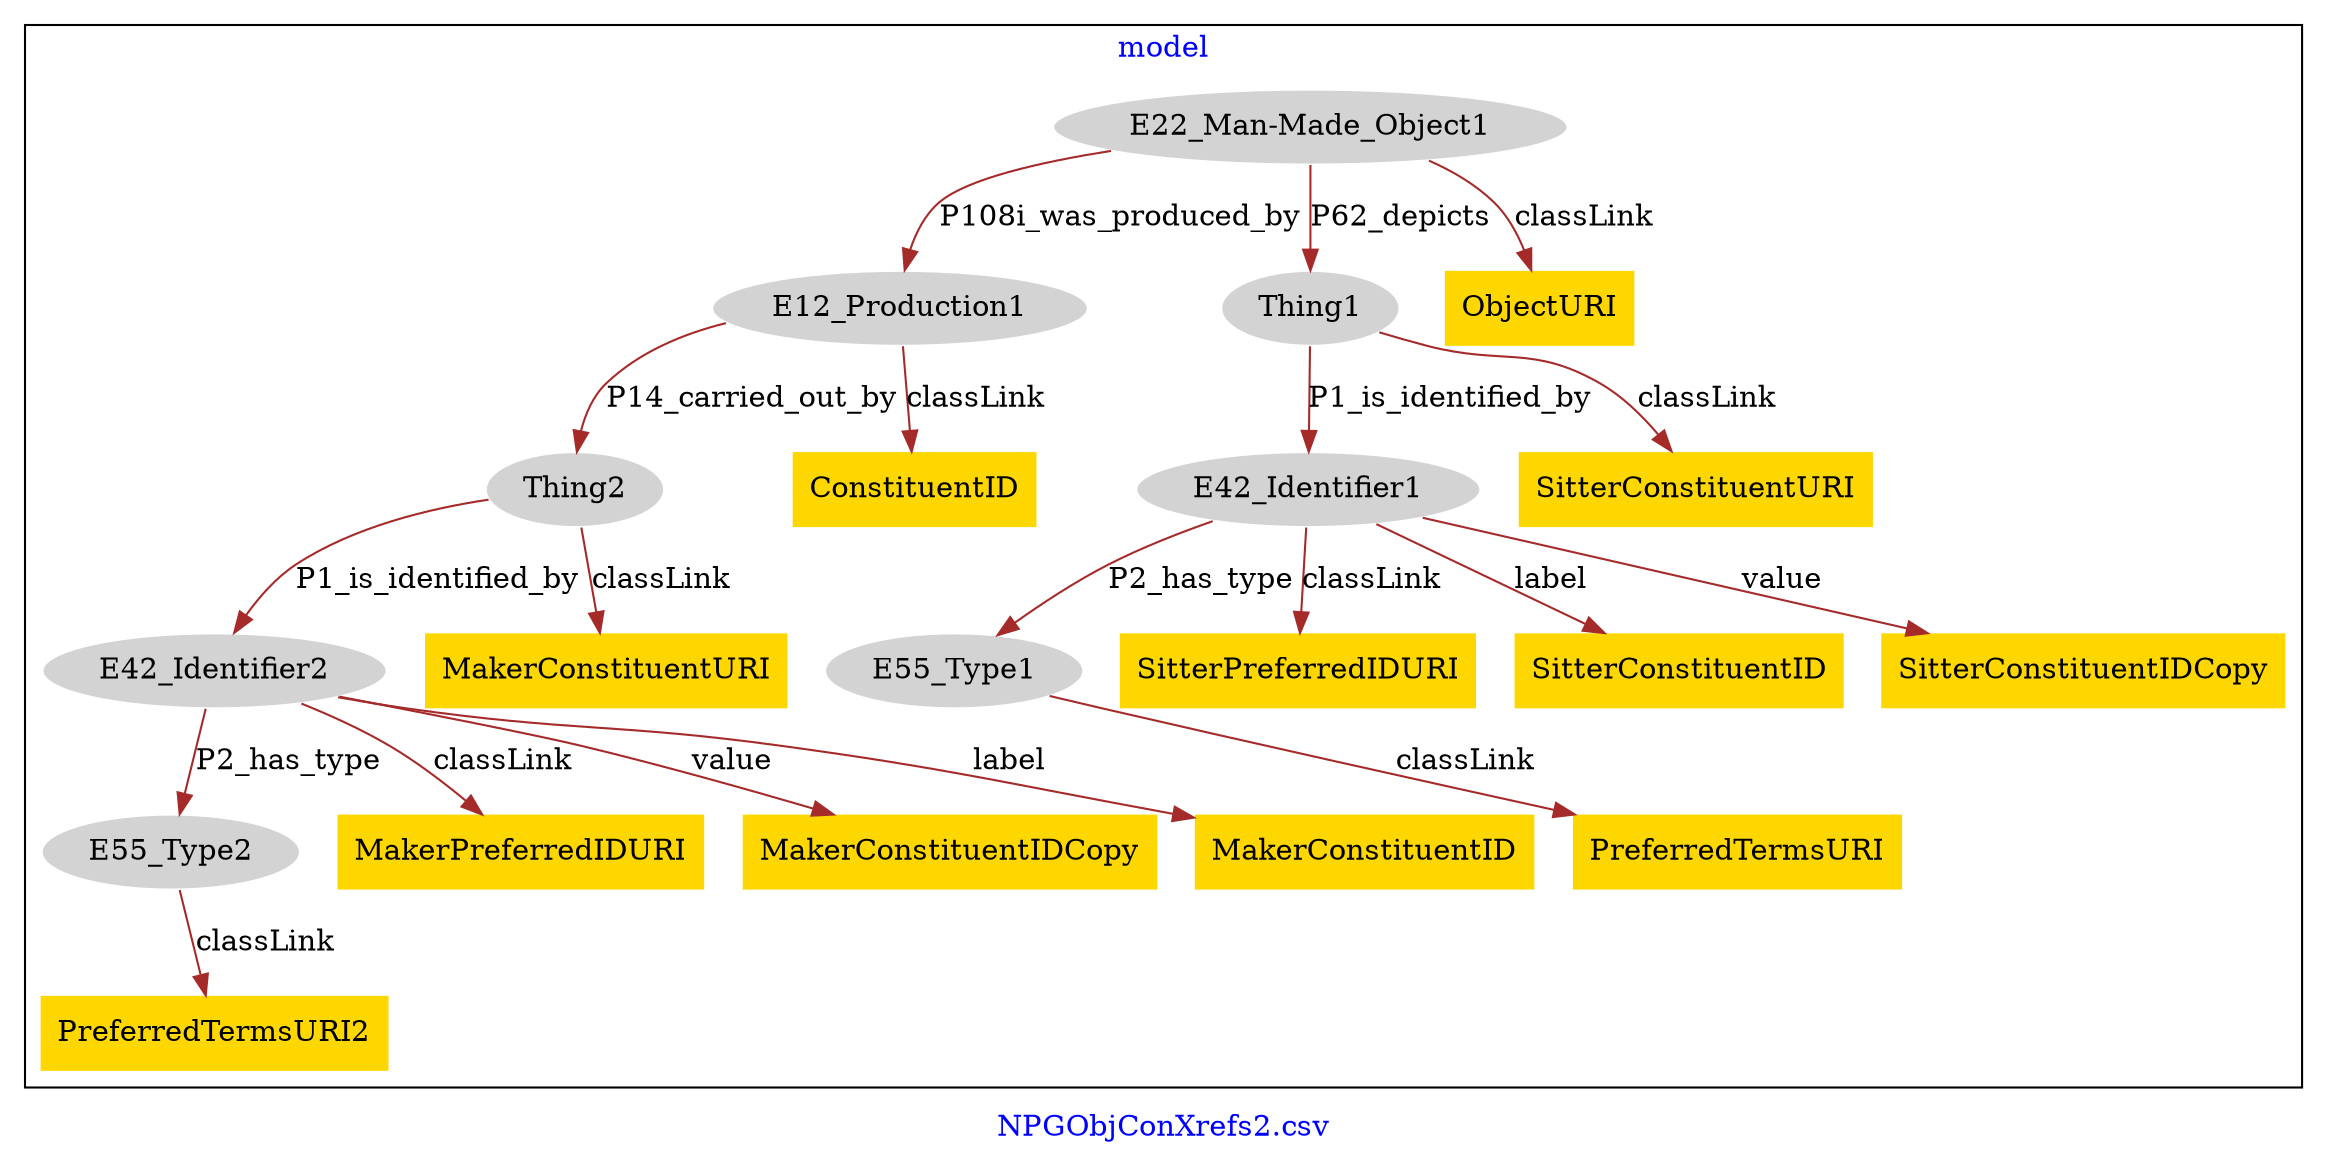 digraph n0 {
fontcolor="blue"
remincross="true"
label="NPGObjConXrefs2.csv"
subgraph cluster {
label="model"
n2[style="filled",color="white",fillcolor="lightgray",label="E12_Production1"];
n3[style="filled",color="white",fillcolor="lightgray",label="Thing2"];
n4[style="filled",color="white",fillcolor="lightgray",label="E22_Man-Made_Object1"];
n5[style="filled",color="white",fillcolor="lightgray",label="Thing1"];
n6[style="filled",color="white",fillcolor="lightgray",label="E42_Identifier1"];
n7[style="filled",color="white",fillcolor="lightgray",label="E55_Type1"];
n8[style="filled",color="white",fillcolor="lightgray",label="E42_Identifier2"];
n9[style="filled",color="white",fillcolor="lightgray",label="E55_Type2"];
n10[shape="plaintext",style="filled",fillcolor="gold",label="PreferredTermsURI2"];
n11[shape="plaintext",style="filled",fillcolor="gold",label="MakerConstituentURI"];
n12[shape="plaintext",style="filled",fillcolor="gold",label="PreferredTermsURI"];
n13[shape="plaintext",style="filled",fillcolor="gold",label="ObjectURI"];
n14[shape="plaintext",style="filled",fillcolor="gold",label="SitterConstituentURI"];
n15[shape="plaintext",style="filled",fillcolor="gold",label="MakerPreferredIDURI"];
n16[shape="plaintext",style="filled",fillcolor="gold",label="SitterPreferredIDURI"];
n17[shape="plaintext",style="filled",fillcolor="gold",label="SitterConstituentID"];
n18[shape="plaintext",style="filled",fillcolor="gold",label="MakerConstituentIDCopy"];
n19[shape="plaintext",style="filled",fillcolor="gold",label="SitterConstituentIDCopy"];
n20[shape="plaintext",style="filled",fillcolor="gold",label="ConstituentID"];
n21[shape="plaintext",style="filled",fillcolor="gold",label="MakerConstituentID"];
}
n2 -> n3[color="brown",fontcolor="black",label="P14_carried_out_by"]
n4 -> n2[color="brown",fontcolor="black",label="P108i_was_produced_by"]
n4 -> n5[color="brown",fontcolor="black",label="P62_depicts"]
n6 -> n7[color="brown",fontcolor="black",label="P2_has_type"]
n8 -> n9[color="brown",fontcolor="black",label="P2_has_type"]
n5 -> n6[color="brown",fontcolor="black",label="P1_is_identified_by"]
n3 -> n8[color="brown",fontcolor="black",label="P1_is_identified_by"]
n9 -> n10[color="brown",fontcolor="black",label="classLink"]
n3 -> n11[color="brown",fontcolor="black",label="classLink"]
n7 -> n12[color="brown",fontcolor="black",label="classLink"]
n4 -> n13[color="brown",fontcolor="black",label="classLink"]
n5 -> n14[color="brown",fontcolor="black",label="classLink"]
n8 -> n15[color="brown",fontcolor="black",label="classLink"]
n6 -> n16[color="brown",fontcolor="black",label="classLink"]
n6 -> n17[color="brown",fontcolor="black",label="label"]
n8 -> n18[color="brown",fontcolor="black",label="value"]
n6 -> n19[color="brown",fontcolor="black",label="value"]
n2 -> n20[color="brown",fontcolor="black",label="classLink"]
n8 -> n21[color="brown",fontcolor="black",label="label"]
}
